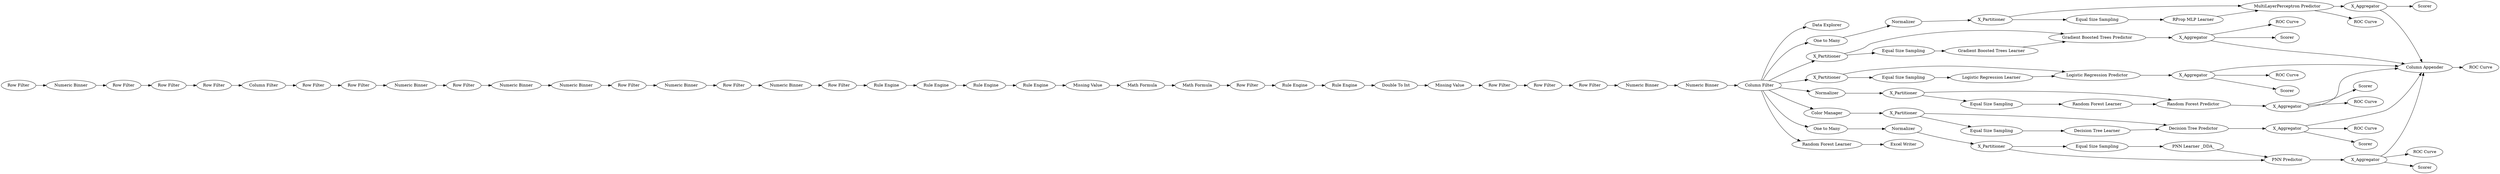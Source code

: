 digraph {
	"8926375933651352983_11" [label="Row Filter"]
	"8926375933651352983_48" [label="Numeric Binner"]
	"8772452033049374623_97" [label="Equal Size Sampling"]
	"-815786777249564140_42" [label="Logistic Regression Learner"]
	"-2074038264511646947_106" [label="MultiLayerPerceptron Predictor"]
	"-711666932670941673_97" [label="Decision Tree Predictor"]
	"8772452033049374623_87" [label=Scorer]
	"-2074038264511646947_103" [label="ROC Curve"]
	"8926375933651352983_13" [label="Row Filter"]
	"-6372700433748382178_71" [label=X_Aggregator]
	"-815786777249564140_119" [label="Equal Size Sampling"]
	"-815786777249564140_41" [label=X_Aggregator]
	"8926375933651352983_14" [label="Numeric Binner"]
	"8926375933651352983_16" [label="Missing Value"]
	"8926375933651352983_53" [label="Row Filter"]
	"520253807568360619_123" [label="ROC Curve"]
	"-2074038264511646947_102" [label=Scorer]
	"8926375933651352983_46" [label="Row Filter"]
	"-6372700433748382178_67" [label=Scorer]
	"8926375933651352983_43" [label="Row Filter"]
	"8926375933651352983_19" [label="Rule Engine"]
	"-2074038264511646947_100" [label=Normalizer]
	"8926375933651352983_38" [label="Row Filter"]
	"8926375933651352983_25" [label="Missing Value"]
	"520253807568360619_76" [label="PNN Learner _DDA_"]
	"8926375933651352983_58" [label="Excel Writer"]
	"520253807568360619_80" [label=X_Aggregator]
	"8772452033049374623_96" [label=X_Aggregator]
	"8926375933651352983_44" [label="Row Filter"]
	"-711666932670941673_72" [label=X_Partitioner]
	"-2074038264511646947_107" [label=X_Aggregator]
	"8926375933651352983_18" [label="Rule Engine"]
	"8926375933651352983_45" [label="Row Filter"]
	"8926375933651352983_28" [label="Data Explorer"]
	"520253807568360619_124" [label="Equal Size Sampling"]
	"8926375933651352983_8" [label="Row Filter"]
	"-6372700433748382178_70" [label="Gradient Boosted Trees Predictor"]
	"8926375933651352983_114" [label="ROC Curve"]
	"-711666932670941673_92" [label="Decision Tree Learner"]
	"8926375933651352983_50" [label="Rule Engine"]
	"520253807568360619_73" [label=Scorer]
	"520253807568360619_79" [label=Normalizer]
	"8926375933651352983_35" [label="Row Filter"]
	"-2074038264511646947_109" [label="Equal Size Sampling"]
	"8926375933651352983_26" [label="Double To Int"]
	"-2074038264511646947_105" [label="One to Many"]
	"-6372700433748382178_69" [label="Gradient Boosted Trees Learner"]
	"-2074038264511646947_72" [label=X_Partitioner]
	"8926375933651352983_36" [label="Numeric Binner"]
	"-815786777249564140_112" [label="Logistic Regression Predictor"]
	"8772452033049374623_72" [label=X_Partitioner]
	"8926375933651352983_55" [label="Row Filter"]
	"8926375933651352983_17" [label="Math Formula"]
	"520253807568360619_78" [label="One to Many"]
	"8926375933651352983_31" [label="Numeric Binner"]
	"8926375933651352983_56" [label="Row Filter"]
	"8772452033049374623_79" [label=Normalizer]
	"8926375933651352983_51" [label="Row Filter"]
	"520253807568360619_77" [label="PNN Predictor"]
	"-815786777249564140_111" [label=Scorer]
	"8926375933651352983_29" [label="Numeric Binner"]
	"8772452033049374623_83" [label="Random Forest Learner"]
	"8926375933651352983_126" [label="Column Appender"]
	"8926375933651352983_15" [label="Rule Engine"]
	"8772452033049374623_88" [label="Random Forest Predictor"]
	"-711666932670941673_96" [label=X_Aggregator]
	"-6372700433748382178_61" [label=X_Partitioner]
	"8926375933651352983_12" [label="Column Filter"]
	"-815786777249564140_118" [label="ROC Curve"]
	"-6372700433748382178_72" [label="ROC Curve"]
	"520253807568360619_72" [label=X_Partitioner]
	"8926375933651352983_21" [label="Math Formula"]
	"8926375933651352983_54" [label="Row Filter"]
	"8926375933651352983_52" [label="Column Filter"]
	"8926375933651352983_49" [label="Rule Engine"]
	"-711666932670941673_116" [label="Equal Size Sampling"]
	"8926375933651352983_20" [label="Rule Engine"]
	"-2074038264511646947_108" [label="RProp MLP Learner"]
	"8926375933651352983_82" [label="Random Forest Learner"]
	"-815786777249564140_40" [label=X_Partitioner]
	"-711666932670941673_94" [label="Color Manager"]
	"8772452033049374623_89" [label="ROC Curve"]
	"8926375933651352983_47" [label="Numeric Binner"]
	"-711666932670941673_95" [label="ROC Curve"]
	"8926375933651352983_9" [label="Numeric Binner"]
	"8926375933651352983_27" [label="Numeric Binner"]
	"-6372700433748382178_73" [label="Equal Size Sampling"]
	"-711666932670941673_7" [label=Scorer]
	"8926375933651352983_14" -> "8926375933651352983_45"
	"-815786777249564140_119" -> "-815786777249564140_42"
	"-711666932670941673_96" -> "8926375933651352983_126"
	"-6372700433748382178_69" -> "-6372700433748382178_70"
	"-815786777249564140_41" -> "-815786777249564140_118"
	"-815786777249564140_41" -> "8926375933651352983_126"
	"8926375933651352983_43" -> "8926375933651352983_44"
	"8926375933651352983_25" -> "8926375933651352983_43"
	"8926375933651352983_11" -> "8926375933651352983_13"
	"8772452033049374623_96" -> "8772452033049374623_89"
	"8926375933651352983_52" -> "8926375933651352983_28"
	"8926375933651352983_12" -> "8926375933651352983_54"
	"8926375933651352983_48" -> "8926375933651352983_52"
	"8926375933651352983_52" -> "-6372700433748382178_61"
	"8772452033049374623_97" -> "8772452033049374623_83"
	"8926375933651352983_27" -> "8926375933651352983_51"
	"8926375933651352983_20" -> "8926375933651352983_16"
	"8926375933651352983_44" -> "8926375933651352983_46"
	"-815786777249564140_40" -> "-815786777249564140_119"
	"8926375933651352983_46" -> "8926375933651352983_47"
	"-2074038264511646947_106" -> "-2074038264511646947_107"
	"-2074038264511646947_105" -> "-2074038264511646947_100"
	"8926375933651352983_8" -> "8926375933651352983_9"
	"8772452033049374623_72" -> "8772452033049374623_88"
	"520253807568360619_124" -> "520253807568360619_76"
	"-2074038264511646947_107" -> "-2074038264511646947_102"
	"8926375933651352983_21" -> "8926375933651352983_56"
	"520253807568360619_72" -> "520253807568360619_77"
	"8926375933651352983_29" -> "8926375933651352983_53"
	"8926375933651352983_19" -> "8926375933651352983_20"
	"8926375933651352983_9" -> "8926375933651352983_11"
	"-6372700433748382178_71" -> "-6372700433748382178_72"
	"8926375933651352983_52" -> "-2074038264511646947_105"
	"-2074038264511646947_106" -> "-2074038264511646947_103"
	"8926375933651352983_82" -> "8926375933651352983_58"
	"-711666932670941673_72" -> "-711666932670941673_116"
	"-6372700433748382178_71" -> "-6372700433748382178_67"
	"520253807568360619_80" -> "8926375933651352983_126"
	"8926375933651352983_126" -> "8926375933651352983_114"
	"8772452033049374623_79" -> "8772452033049374623_72"
	"8926375933651352983_56" -> "8926375933651352983_49"
	"-6372700433748382178_61" -> "-6372700433748382178_70"
	"-2074038264511646947_109" -> "-2074038264511646947_108"
	"8926375933651352983_54" -> "8926375933651352983_55"
	"8926375933651352983_50" -> "8926375933651352983_26"
	"8926375933651352983_16" -> "8926375933651352983_17"
	"8926375933651352983_18" -> "8926375933651352983_19"
	"-711666932670941673_92" -> "-711666932670941673_97"
	"8926375933651352983_47" -> "8926375933651352983_48"
	"8926375933651352983_35" -> "8926375933651352983_12"
	"8926375933651352983_36" -> "8926375933651352983_38"
	"8926375933651352983_51" -> "8926375933651352983_31"
	"-6372700433748382178_61" -> "-6372700433748382178_73"
	"8926375933651352983_45" -> "8926375933651352983_36"
	"520253807568360619_80" -> "520253807568360619_73"
	"-711666932670941673_96" -> "-711666932670941673_95"
	"8926375933651352983_38" -> "8926375933651352983_15"
	"8926375933651352983_17" -> "8926375933651352983_21"
	"-815786777249564140_40" -> "-815786777249564140_112"
	"-815786777249564140_41" -> "-815786777249564140_111"
	"-2074038264511646947_72" -> "-2074038264511646947_106"
	"520253807568360619_78" -> "520253807568360619_79"
	"8926375933651352983_52" -> "520253807568360619_78"
	"8926375933651352983_13" -> "8926375933651352983_35"
	"8926375933651352983_55" -> "8926375933651352983_27"
	"520253807568360619_77" -> "520253807568360619_80"
	"-2074038264511646947_108" -> "-2074038264511646947_106"
	"-815786777249564140_42" -> "-815786777249564140_112"
	"8926375933651352983_53" -> "8926375933651352983_14"
	"8772452033049374623_88" -> "8772452033049374623_96"
	"8926375933651352983_52" -> "8772452033049374623_79"
	"8926375933651352983_15" -> "8926375933651352983_18"
	"8926375933651352983_26" -> "8926375933651352983_25"
	"-6372700433748382178_71" -> "8926375933651352983_126"
	"8926375933651352983_52" -> "8926375933651352983_82"
	"-711666932670941673_96" -> "-711666932670941673_7"
	"8772452033049374623_83" -> "8772452033049374623_88"
	"520253807568360619_80" -> "520253807568360619_123"
	"-711666932670941673_97" -> "-711666932670941673_96"
	"-2074038264511646947_72" -> "-2074038264511646947_109"
	"8772452033049374623_72" -> "8772452033049374623_97"
	"-815786777249564140_112" -> "-815786777249564140_41"
	"-711666932670941673_94" -> "-711666932670941673_72"
	"8926375933651352983_31" -> "8926375933651352983_29"
	"8926375933651352983_52" -> "-711666932670941673_94"
	"-6372700433748382178_73" -> "-6372700433748382178_69"
	"-2074038264511646947_107" -> "8926375933651352983_126"
	"520253807568360619_72" -> "520253807568360619_124"
	"520253807568360619_79" -> "520253807568360619_72"
	"520253807568360619_76" -> "520253807568360619_77"
	"8926375933651352983_49" -> "8926375933651352983_50"
	"-2074038264511646947_100" -> "-2074038264511646947_72"
	"8772452033049374623_96" -> "8772452033049374623_87"
	"-711666932670941673_72" -> "-711666932670941673_97"
	"-6372700433748382178_70" -> "-6372700433748382178_71"
	"8926375933651352983_52" -> "-815786777249564140_40"
	"-711666932670941673_116" -> "-711666932670941673_92"
	"8772452033049374623_96" -> "8926375933651352983_126"
	rankdir=LR
}
